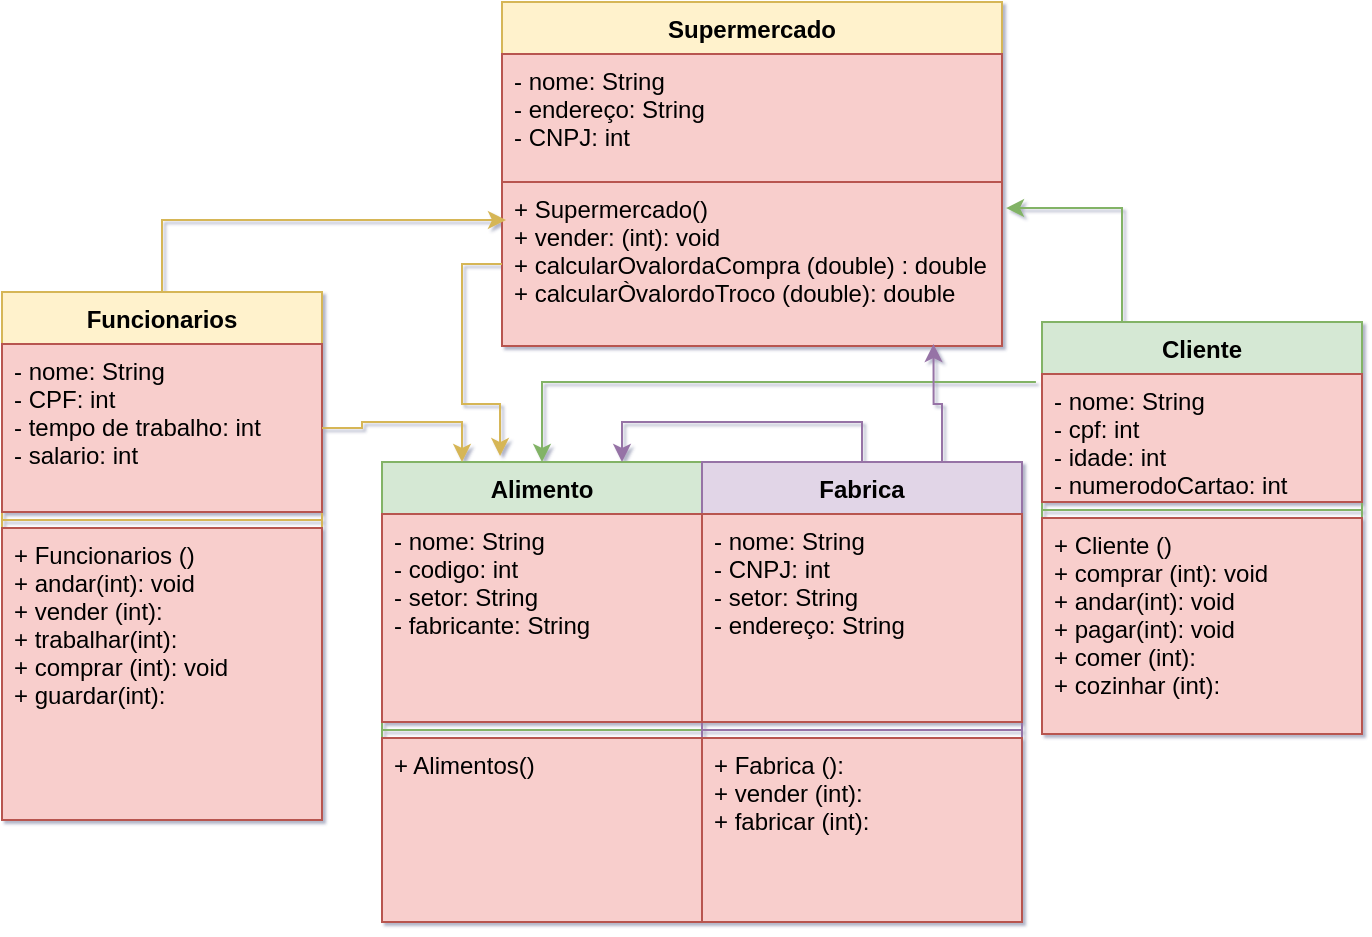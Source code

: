 <mxfile version="20.8.18" type="google"><diagram name="Página-1" id="X7Ae4a8wd-2Nd3h281Md"><mxGraphModel grid="1" page="1" gridSize="10" guides="1" tooltips="1" connect="1" arrows="1" fold="1" pageScale="1" pageWidth="827" pageHeight="1169" background="#FFFFFF" math="0" shadow="1"><root><mxCell id="0"/><mxCell id="1" parent="0"/><mxCell id="cewaGsbHsPo0J47vbn99-1" value="Supermercado" style="swimlane;fontStyle=1;align=center;verticalAlign=top;childLayout=stackLayout;horizontal=1;startSize=26;horizontalStack=0;resizeParent=1;resizeParentMax=0;resizeLast=0;collapsible=1;marginBottom=0;fillColor=#fff2cc;strokeColor=#d6b656;" vertex="1" parent="1"><mxGeometry x="280" y="40" width="250" height="172" as="geometry"/></mxCell><mxCell id="cewaGsbHsPo0J47vbn99-2" value="- nome: String&#10;- endereço: String&#10;- CNPJ: int&#10;&#10; " style="text;strokeColor=#b85450;fillColor=#f8cecc;align=left;verticalAlign=top;spacingLeft=4;spacingRight=4;overflow=hidden;rotatable=0;points=[[0,0.5],[1,0.5]];portConstraint=eastwest;" vertex="1" parent="cewaGsbHsPo0J47vbn99-1"><mxGeometry y="26" width="250" height="64" as="geometry"/></mxCell><mxCell id="cewaGsbHsPo0J47vbn99-3" value="" style="line;strokeWidth=1;fillColor=none;align=left;verticalAlign=middle;spacingTop=-1;spacingLeft=3;spacingRight=3;rotatable=0;labelPosition=right;points=[];portConstraint=eastwest;strokeColor=inherit;" vertex="1" parent="cewaGsbHsPo0J47vbn99-1"><mxGeometry y="90" width="250" as="geometry"/></mxCell><mxCell id="cewaGsbHsPo0J47vbn99-4" value="+ Supermercado()&#10;+ vender: (int): void&#10;+ calcularOvalordaCompra (double) : double&#10;+ calcularÒvalordoTroco (double): double" style="text;strokeColor=#b85450;fillColor=#f8cecc;align=left;verticalAlign=top;spacingLeft=4;spacingRight=4;overflow=hidden;rotatable=0;points=[[0,0.5],[1,0.5]];portConstraint=eastwest;" vertex="1" parent="cewaGsbHsPo0J47vbn99-1"><mxGeometry y="90" width="250" height="82" as="geometry"/></mxCell><mxCell id="cewaGsbHsPo0J47vbn99-12" style="edgeStyle=orthogonalEdgeStyle;rounded=0;orthogonalLoop=1;jettySize=auto;html=1;exitX=0.25;exitY=0;exitDx=0;exitDy=0;entryX=1.008;entryY=0.159;entryDx=0;entryDy=0;entryPerimeter=0;fillColor=#d5e8d4;strokeColor=#82b366;" edge="1" parent="1" source="cewaGsbHsPo0J47vbn99-5" target="cewaGsbHsPo0J47vbn99-4"><mxGeometry relative="1" as="geometry"/></mxCell><mxCell id="cewaGsbHsPo0J47vbn99-5" value="Cliente&#10;" style="swimlane;fontStyle=1;align=center;verticalAlign=top;childLayout=stackLayout;horizontal=1;startSize=26;horizontalStack=0;resizeParent=1;resizeParentMax=0;resizeLast=0;collapsible=1;marginBottom=0;fillColor=#d5e8d4;strokeColor=#82b366;" vertex="1" parent="1"><mxGeometry x="550" y="200" width="160" height="206" as="geometry"/></mxCell><mxCell id="cewaGsbHsPo0J47vbn99-6" value="- nome: String&#10;- cpf: int&#10;- idade: int&#10;- numerodoCartao: int" style="text;strokeColor=#b85450;fillColor=#f8cecc;align=left;verticalAlign=top;spacingLeft=4;spacingRight=4;overflow=hidden;rotatable=0;points=[[0,0.5],[1,0.5]];portConstraint=eastwest;" vertex="1" parent="cewaGsbHsPo0J47vbn99-5"><mxGeometry y="26" width="160" height="64" as="geometry"/></mxCell><mxCell id="cewaGsbHsPo0J47vbn99-7" value="" style="line;strokeWidth=1;fillColor=none;align=left;verticalAlign=middle;spacingTop=-1;spacingLeft=3;spacingRight=3;rotatable=0;labelPosition=right;points=[];portConstraint=eastwest;strokeColor=inherit;" vertex="1" parent="cewaGsbHsPo0J47vbn99-5"><mxGeometry y="90" width="160" height="8" as="geometry"/></mxCell><mxCell id="cewaGsbHsPo0J47vbn99-8" value="+ Cliente ()&#10;+ comprar (int): void&#10;+ andar(int): void&#10;+ pagar(int): void&#10;+ comer (int):&#10;+ cozinhar (int):&#10;" style="text;strokeColor=#b85450;fillColor=#f8cecc;align=left;verticalAlign=top;spacingLeft=4;spacingRight=4;overflow=hidden;rotatable=0;points=[[0,0.5],[1,0.5]];portConstraint=eastwest;" vertex="1" parent="cewaGsbHsPo0J47vbn99-5"><mxGeometry y="98" width="160" height="108" as="geometry"/></mxCell><mxCell id="cewaGsbHsPo0J47vbn99-17" style="edgeStyle=orthogonalEdgeStyle;rounded=0;orthogonalLoop=1;jettySize=auto;html=1;exitX=0.5;exitY=0;exitDx=0;exitDy=0;entryX=0.008;entryY=0.232;entryDx=0;entryDy=0;entryPerimeter=0;fillColor=#fff2cc;strokeColor=#d6b656;" edge="1" parent="1" source="cewaGsbHsPo0J47vbn99-13" target="cewaGsbHsPo0J47vbn99-4"><mxGeometry relative="1" as="geometry"/></mxCell><mxCell id="cewaGsbHsPo0J47vbn99-13" value="Funcionarios" style="swimlane;fontStyle=1;align=center;verticalAlign=top;childLayout=stackLayout;horizontal=1;startSize=26;horizontalStack=0;resizeParent=1;resizeParentMax=0;resizeLast=0;collapsible=1;marginBottom=0;fillColor=#fff2cc;strokeColor=#d6b656;" vertex="1" parent="1"><mxGeometry x="30" y="185" width="160" height="264" as="geometry"/></mxCell><mxCell id="cewaGsbHsPo0J47vbn99-14" value="- nome: String&#10;- CPF: int&#10;- tempo de trabalho: int&#10;- salario: int" style="text;strokeColor=#b85450;fillColor=#f8cecc;align=left;verticalAlign=top;spacingLeft=4;spacingRight=4;overflow=hidden;rotatable=0;points=[[0,0.5],[1,0.5]];portConstraint=eastwest;" vertex="1" parent="cewaGsbHsPo0J47vbn99-13"><mxGeometry y="26" width="160" height="84" as="geometry"/></mxCell><mxCell id="cewaGsbHsPo0J47vbn99-15" value="" style="line;strokeWidth=1;fillColor=none;align=left;verticalAlign=middle;spacingTop=-1;spacingLeft=3;spacingRight=3;rotatable=0;labelPosition=right;points=[];portConstraint=eastwest;strokeColor=inherit;" vertex="1" parent="cewaGsbHsPo0J47vbn99-13"><mxGeometry y="110" width="160" height="8" as="geometry"/></mxCell><mxCell id="cewaGsbHsPo0J47vbn99-16" value="+ Funcionarios ()&#10;+ andar(int): void&#10;+ vender (int):&#10;+ trabalhar(int):&#10;+ comprar (int): void&#10;+ guardar(int):" style="text;strokeColor=#b85450;fillColor=#f8cecc;align=left;verticalAlign=top;spacingLeft=4;spacingRight=4;overflow=hidden;rotatable=0;points=[[0,0.5],[1,0.5]];portConstraint=eastwest;" vertex="1" parent="cewaGsbHsPo0J47vbn99-13"><mxGeometry y="118" width="160" height="146" as="geometry"/></mxCell><mxCell id="cewaGsbHsPo0J47vbn99-22" value="Alimento" style="swimlane;fontStyle=1;align=center;verticalAlign=top;childLayout=stackLayout;horizontal=1;startSize=26;horizontalStack=0;resizeParent=1;resizeParentMax=0;resizeLast=0;collapsible=1;marginBottom=0;fillColor=#d5e8d4;strokeColor=#82b366;" vertex="1" parent="1"><mxGeometry x="220" y="270" width="160" height="230" as="geometry"/></mxCell><mxCell id="cewaGsbHsPo0J47vbn99-23" value="- nome: String&#10;- codigo: int&#10;- setor: String&#10;- fabricante: String" style="text;strokeColor=#b85450;fillColor=#f8cecc;align=left;verticalAlign=top;spacingLeft=4;spacingRight=4;overflow=hidden;rotatable=0;points=[[0,0.5],[1,0.5]];portConstraint=eastwest;" vertex="1" parent="cewaGsbHsPo0J47vbn99-22"><mxGeometry y="26" width="160" height="104" as="geometry"/></mxCell><mxCell id="cewaGsbHsPo0J47vbn99-24" value="" style="line;strokeWidth=1;fillColor=none;align=left;verticalAlign=middle;spacingTop=-1;spacingLeft=3;spacingRight=3;rotatable=0;labelPosition=right;points=[];portConstraint=eastwest;strokeColor=inherit;" vertex="1" parent="cewaGsbHsPo0J47vbn99-22"><mxGeometry y="130" width="160" height="8" as="geometry"/></mxCell><mxCell id="cewaGsbHsPo0J47vbn99-25" value="+ Alimentos()" style="text;strokeColor=#b85450;fillColor=#f8cecc;align=left;verticalAlign=top;spacingLeft=4;spacingRight=4;overflow=hidden;rotatable=0;points=[[0,0.5],[1,0.5]];portConstraint=eastwest;" vertex="1" parent="cewaGsbHsPo0J47vbn99-22"><mxGeometry y="138" width="160" height="92" as="geometry"/></mxCell><mxCell id="cewaGsbHsPo0J47vbn99-26" style="edgeStyle=orthogonalEdgeStyle;rounded=0;orthogonalLoop=1;jettySize=auto;html=1;exitX=1;exitY=0.5;exitDx=0;exitDy=0;entryX=0.25;entryY=0;entryDx=0;entryDy=0;fillColor=#fff2cc;strokeColor=#d6b656;" edge="1" parent="1" source="cewaGsbHsPo0J47vbn99-14" target="cewaGsbHsPo0J47vbn99-22"><mxGeometry relative="1" as="geometry"/></mxCell><mxCell id="cewaGsbHsPo0J47vbn99-27" style="edgeStyle=orthogonalEdgeStyle;rounded=0;orthogonalLoop=1;jettySize=auto;html=1;exitX=-0.019;exitY=0.063;exitDx=0;exitDy=0;entryX=0.5;entryY=0;entryDx=0;entryDy=0;exitPerimeter=0;fillColor=#d5e8d4;strokeColor=#82b366;" edge="1" parent="1" source="cewaGsbHsPo0J47vbn99-6" target="cewaGsbHsPo0J47vbn99-22"><mxGeometry relative="1" as="geometry"/></mxCell><mxCell id="cewaGsbHsPo0J47vbn99-28" style="edgeStyle=orthogonalEdgeStyle;rounded=0;orthogonalLoop=1;jettySize=auto;html=1;exitX=0;exitY=0.5;exitDx=0;exitDy=0;entryX=0.369;entryY=-0.013;entryDx=0;entryDy=0;entryPerimeter=0;fillColor=#fff2cc;strokeColor=#d6b656;" edge="1" parent="1" source="cewaGsbHsPo0J47vbn99-4" target="cewaGsbHsPo0J47vbn99-22"><mxGeometry relative="1" as="geometry"/></mxCell><mxCell id="cewaGsbHsPo0J47vbn99-34" style="edgeStyle=orthogonalEdgeStyle;rounded=0;orthogonalLoop=1;jettySize=auto;html=1;exitX=0.5;exitY=0;exitDx=0;exitDy=0;entryX=0.75;entryY=0;entryDx=0;entryDy=0;fillColor=#e1d5e7;strokeColor=#9673a6;" edge="1" parent="1" source="cewaGsbHsPo0J47vbn99-29" target="cewaGsbHsPo0J47vbn99-22"><mxGeometry relative="1" as="geometry"/></mxCell><mxCell id="cewaGsbHsPo0J47vbn99-36" style="edgeStyle=orthogonalEdgeStyle;rounded=0;orthogonalLoop=1;jettySize=auto;html=1;exitX=0.75;exitY=0;exitDx=0;exitDy=0;entryX=0.863;entryY=0.988;entryDx=0;entryDy=0;entryPerimeter=0;fillColor=#e1d5e7;strokeColor=#9673a6;" edge="1" parent="1" source="cewaGsbHsPo0J47vbn99-29" target="cewaGsbHsPo0J47vbn99-4"><mxGeometry relative="1" as="geometry"/></mxCell><mxCell id="cewaGsbHsPo0J47vbn99-29" value="Fabrica" style="swimlane;fontStyle=1;align=center;verticalAlign=top;childLayout=stackLayout;horizontal=1;startSize=26;horizontalStack=0;resizeParent=1;resizeParentMax=0;resizeLast=0;collapsible=1;marginBottom=0;fillColor=#e1d5e7;strokeColor=#9673a6;" vertex="1" parent="1"><mxGeometry x="380" y="270" width="160" height="230" as="geometry"/></mxCell><mxCell id="cewaGsbHsPo0J47vbn99-30" value="- nome: String&#10;- CNPJ: int&#10;- setor: String&#10;- endereço: String" style="text;strokeColor=#b85450;fillColor=#f8cecc;align=left;verticalAlign=top;spacingLeft=4;spacingRight=4;overflow=hidden;rotatable=0;points=[[0,0.5],[1,0.5]];portConstraint=eastwest;" vertex="1" parent="cewaGsbHsPo0J47vbn99-29"><mxGeometry y="26" width="160" height="104" as="geometry"/></mxCell><mxCell id="cewaGsbHsPo0J47vbn99-31" value="" style="line;strokeWidth=1;fillColor=none;align=left;verticalAlign=middle;spacingTop=-1;spacingLeft=3;spacingRight=3;rotatable=0;labelPosition=right;points=[];portConstraint=eastwest;strokeColor=inherit;" vertex="1" parent="cewaGsbHsPo0J47vbn99-29"><mxGeometry y="130" width="160" height="8" as="geometry"/></mxCell><mxCell id="cewaGsbHsPo0J47vbn99-32" value="+ Fabrica ():&#10;+ vender (int):&#10;+ fabricar (int): " style="text;strokeColor=#b85450;fillColor=#f8cecc;align=left;verticalAlign=top;spacingLeft=4;spacingRight=4;overflow=hidden;rotatable=0;points=[[0,0.5],[1,0.5]];portConstraint=eastwest;" vertex="1" parent="cewaGsbHsPo0J47vbn99-29"><mxGeometry y="138" width="160" height="92" as="geometry"/></mxCell></root></mxGraphModel></diagram></mxfile>